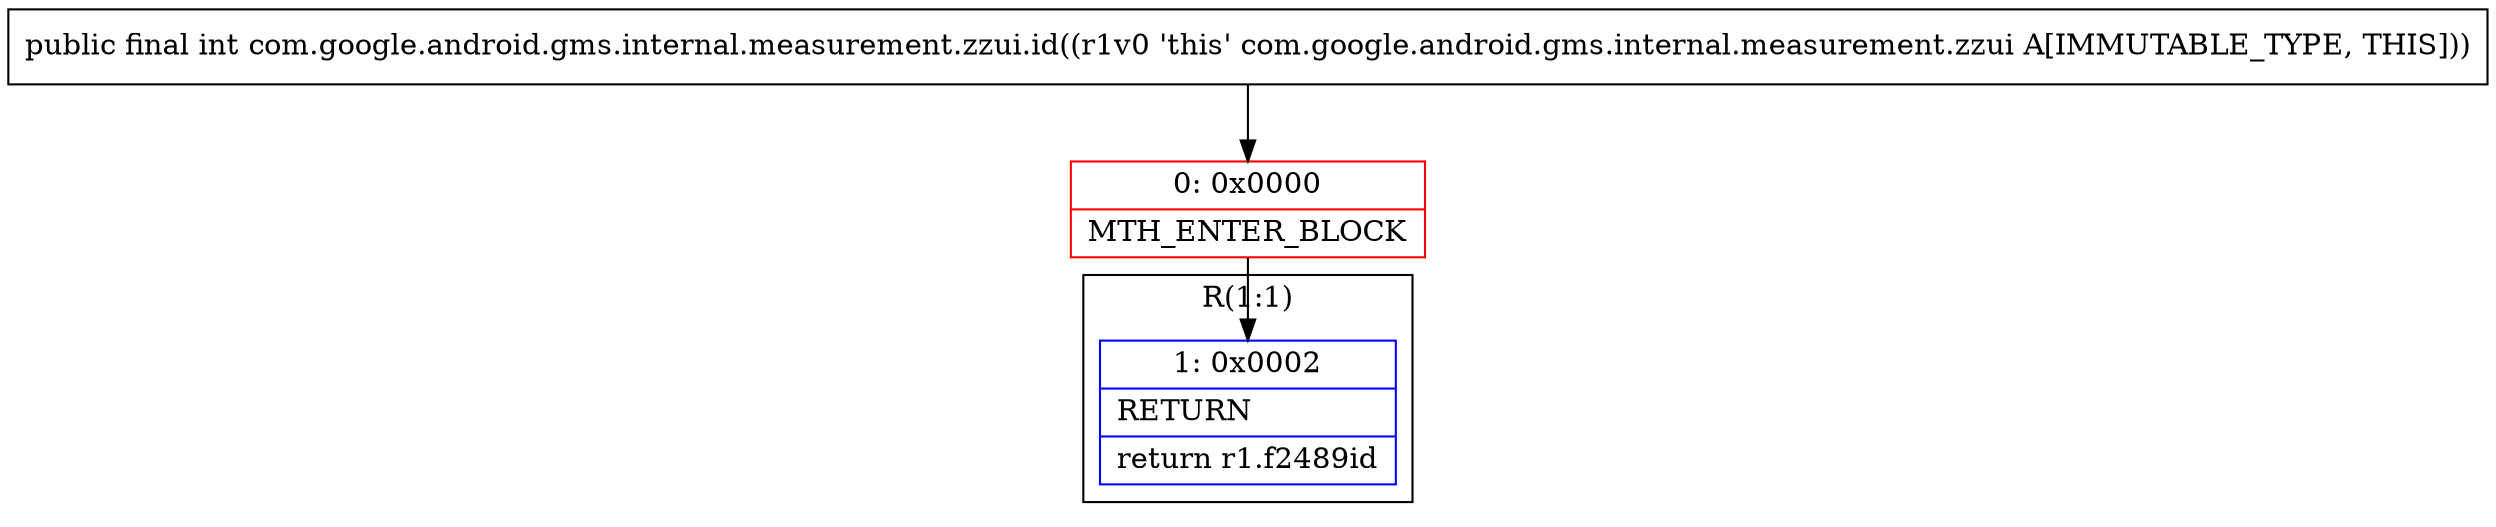 digraph "CFG forcom.google.android.gms.internal.measurement.zzui.id()I" {
subgraph cluster_Region_188777332 {
label = "R(1:1)";
node [shape=record,color=blue];
Node_1 [shape=record,label="{1\:\ 0x0002|RETURN\l|return r1.f2489id\l}"];
}
Node_0 [shape=record,color=red,label="{0\:\ 0x0000|MTH_ENTER_BLOCK\l}"];
MethodNode[shape=record,label="{public final int com.google.android.gms.internal.measurement.zzui.id((r1v0 'this' com.google.android.gms.internal.measurement.zzui A[IMMUTABLE_TYPE, THIS])) }"];
MethodNode -> Node_0;
Node_0 -> Node_1;
}

